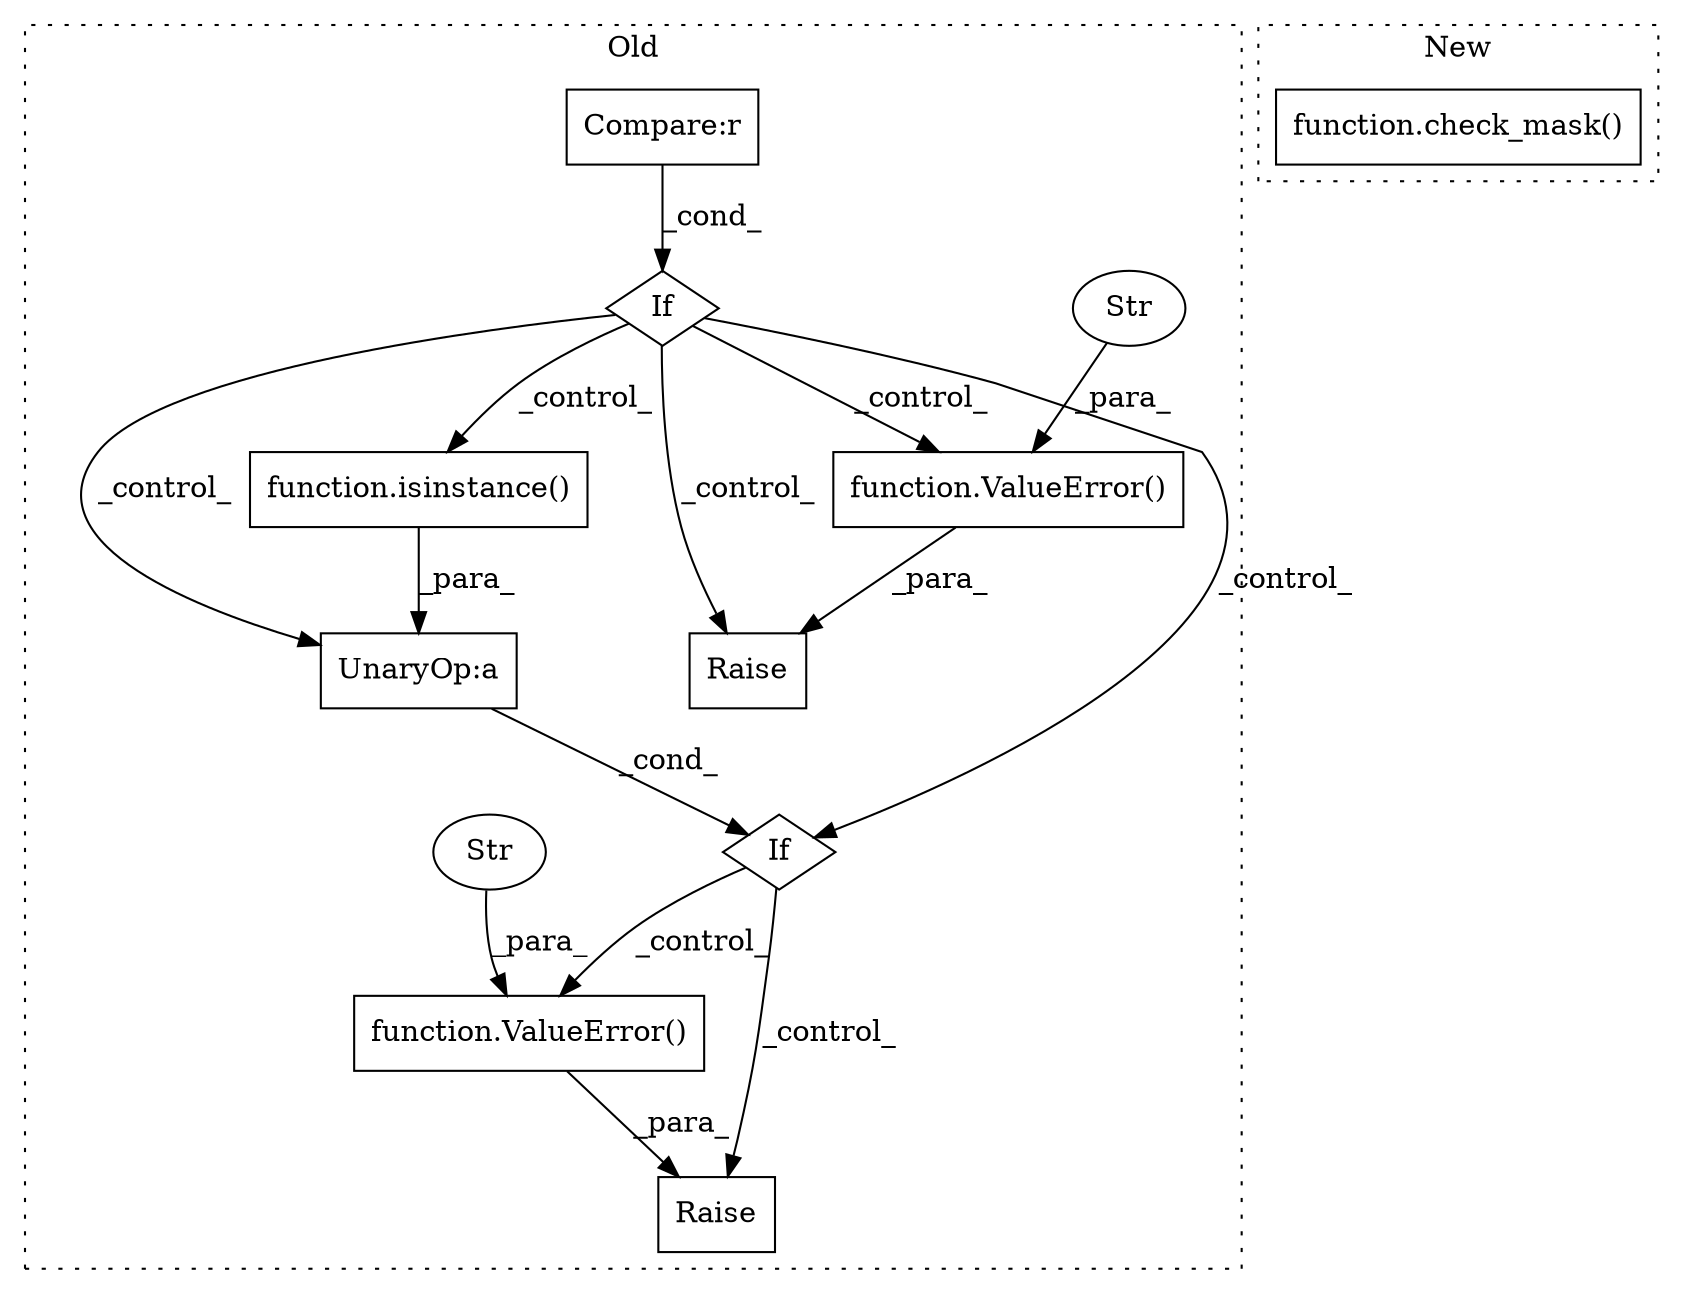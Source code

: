 digraph G {
subgraph cluster0 {
1 [label="If" a="96" s="45372" l="3" shape="diamond"];
3 [label="UnaryOp:a" a="61" s="45375" l="38" shape="box"];
4 [label="If" a="96" s="45255" l="3" shape="diamond"];
5 [label="Compare:r" a="40" s="45258" l="22" shape="box"];
6 [label="Raise" a="91" s="45431" l="6" shape="box"];
7 [label="function.isinstance()" a="75" s="45379,45412" l="11,1" shape="box"];
8 [label="Raise" a="91" s="45298" l="6" shape="box"];
9 [label="function.ValueError()" a="75" s="45437,45484" l="11,1" shape="box"];
10 [label="Str" a="66" s="45448" l="36" shape="ellipse"];
11 [label="function.ValueError()" a="75" s="45304,45358" l="11,1" shape="box"];
12 [label="Str" a="66" s="45315" l="43" shape="ellipse"];
label = "Old";
style="dotted";
}
subgraph cluster1 {
2 [label="function.check_mask()" a="75" s="46146,46165" l="11,1" shape="box"];
label = "New";
style="dotted";
}
1 -> 6 [label="_control_"];
1 -> 9 [label="_control_"];
3 -> 1 [label="_cond_"];
4 -> 3 [label="_control_"];
4 -> 1 [label="_control_"];
4 -> 7 [label="_control_"];
4 -> 8 [label="_control_"];
4 -> 11 [label="_control_"];
5 -> 4 [label="_cond_"];
7 -> 3 [label="_para_"];
9 -> 6 [label="_para_"];
10 -> 9 [label="_para_"];
11 -> 8 [label="_para_"];
12 -> 11 [label="_para_"];
}